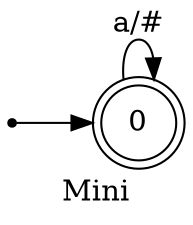digraph G {
	rankdir=LR;
	label="Mini"
	init0 [shape=point];
	init0 -> 0;
	0 [shape=doublecircle]
	0 -> 0 [label="a/#"]
}
